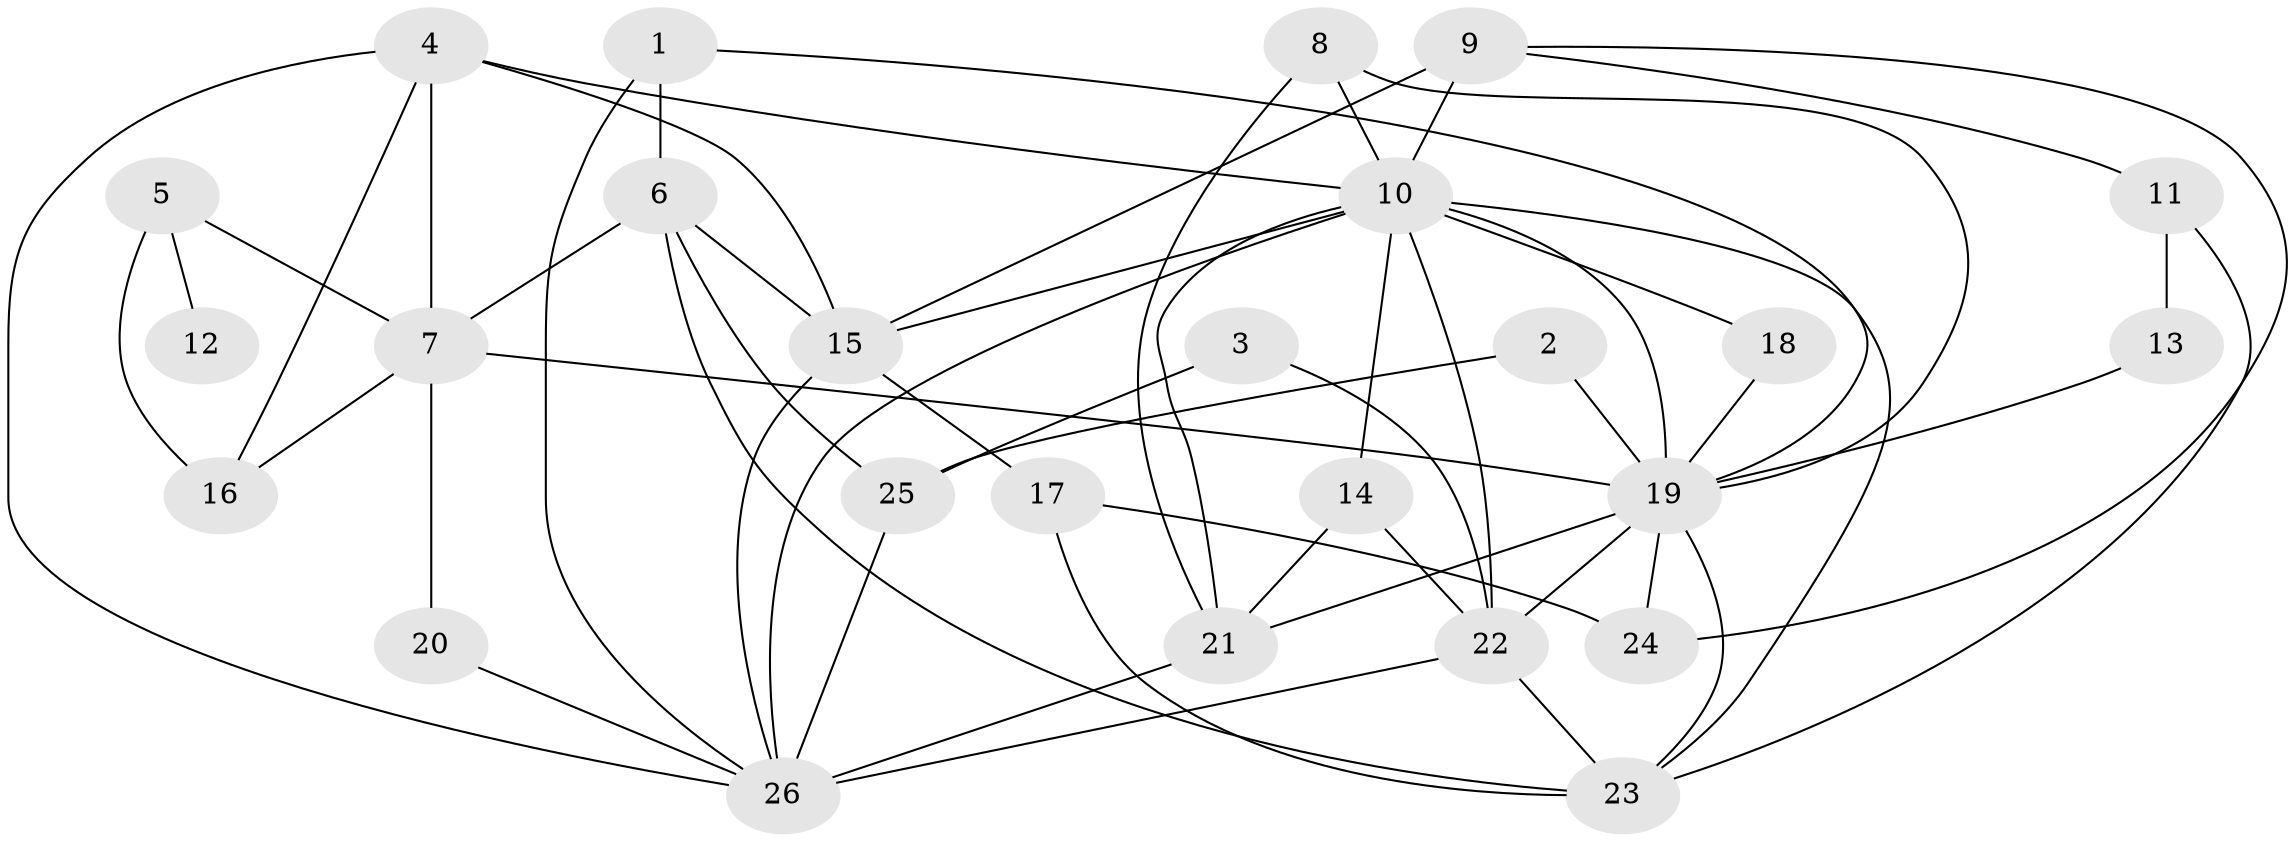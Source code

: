 // original degree distribution, {8: 0.012658227848101266, 5: 0.10126582278481013, 6: 0.0379746835443038, 2: 0.3291139240506329, 7: 0.02531645569620253, 4: 0.13924050632911392, 1: 0.189873417721519, 3: 0.16455696202531644}
// Generated by graph-tools (version 1.1) at 2025/36/03/04/25 23:36:04]
// undirected, 26 vertices, 56 edges
graph export_dot {
  node [color=gray90,style=filled];
  1;
  2;
  3;
  4;
  5;
  6;
  7;
  8;
  9;
  10;
  11;
  12;
  13;
  14;
  15;
  16;
  17;
  18;
  19;
  20;
  21;
  22;
  23;
  24;
  25;
  26;
  1 -- 6 [weight=1.0];
  1 -- 19 [weight=1.0];
  1 -- 26 [weight=1.0];
  2 -- 19 [weight=1.0];
  2 -- 25 [weight=1.0];
  3 -- 22 [weight=1.0];
  3 -- 25 [weight=1.0];
  4 -- 7 [weight=1.0];
  4 -- 10 [weight=1.0];
  4 -- 15 [weight=1.0];
  4 -- 16 [weight=1.0];
  4 -- 26 [weight=1.0];
  5 -- 7 [weight=1.0];
  5 -- 12 [weight=1.0];
  5 -- 16 [weight=2.0];
  6 -- 7 [weight=2.0];
  6 -- 15 [weight=1.0];
  6 -- 23 [weight=1.0];
  6 -- 25 [weight=1.0];
  7 -- 16 [weight=1.0];
  7 -- 19 [weight=1.0];
  7 -- 20 [weight=1.0];
  8 -- 10 [weight=1.0];
  8 -- 19 [weight=1.0];
  8 -- 21 [weight=1.0];
  9 -- 10 [weight=2.0];
  9 -- 11 [weight=1.0];
  9 -- 15 [weight=1.0];
  9 -- 24 [weight=1.0];
  10 -- 14 [weight=2.0];
  10 -- 15 [weight=1.0];
  10 -- 18 [weight=1.0];
  10 -- 19 [weight=1.0];
  10 -- 21 [weight=1.0];
  10 -- 22 [weight=2.0];
  10 -- 23 [weight=1.0];
  10 -- 26 [weight=1.0];
  11 -- 13 [weight=1.0];
  11 -- 23 [weight=1.0];
  13 -- 19 [weight=1.0];
  14 -- 21 [weight=1.0];
  14 -- 22 [weight=1.0];
  15 -- 17 [weight=1.0];
  15 -- 26 [weight=1.0];
  17 -- 23 [weight=1.0];
  17 -- 24 [weight=1.0];
  18 -- 19 [weight=1.0];
  19 -- 21 [weight=1.0];
  19 -- 22 [weight=1.0];
  19 -- 23 [weight=1.0];
  19 -- 24 [weight=1.0];
  20 -- 26 [weight=1.0];
  21 -- 26 [weight=2.0];
  22 -- 23 [weight=1.0];
  22 -- 26 [weight=1.0];
  25 -- 26 [weight=1.0];
}
